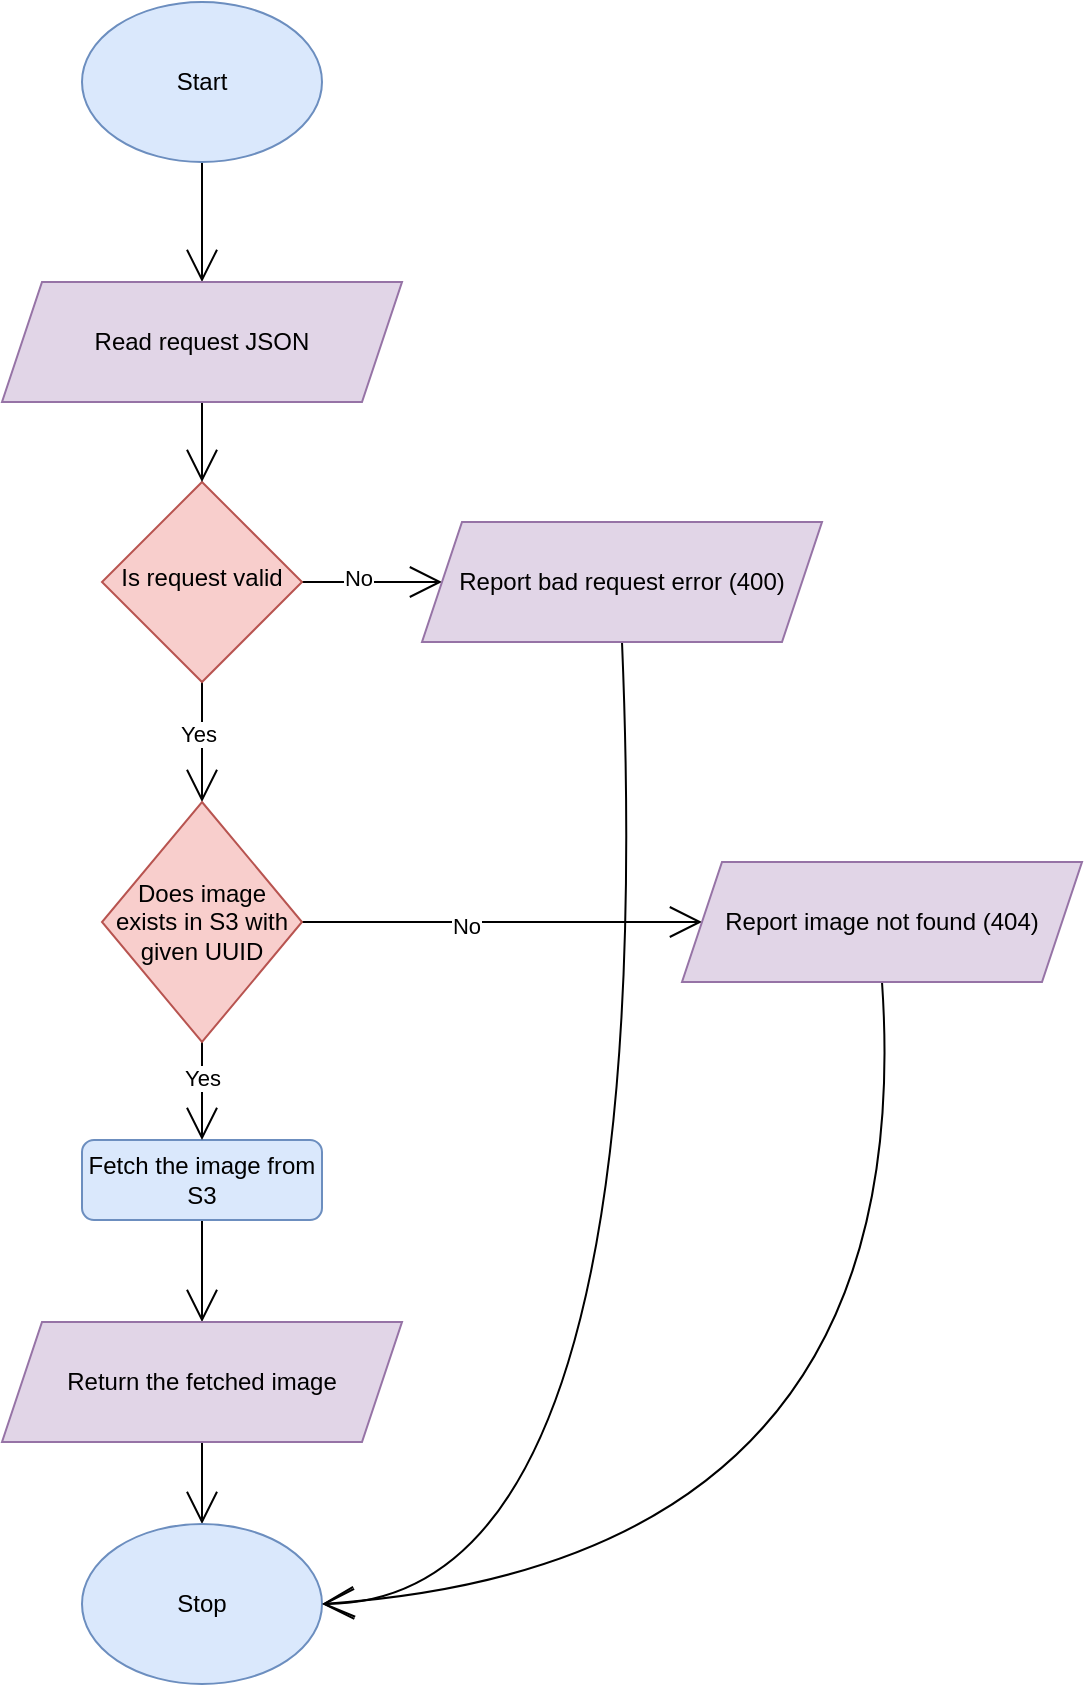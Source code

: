 <mxfile version="15.3.5" type="github">
  <diagram id="Hn5upftaAB7G7aynxQbW" name="Page-1">
    <mxGraphModel dx="921" dy="1161" grid="1" gridSize="10" guides="1" tooltips="1" connect="1" arrows="1" fold="1" page="1" pageScale="1" pageWidth="827" pageHeight="1169" math="0" shadow="0">
      <root>
        <mxCell id="0" />
        <mxCell id="1" parent="0" />
        <mxCell id="UqMo1RthhdV8ZSrch3V6-1" style="edgeStyle=none;curved=1;rounded=0;orthogonalLoop=1;jettySize=auto;html=1;exitX=0.5;exitY=1;exitDx=0;exitDy=0;endArrow=open;startSize=14;endSize=14;sourcePerimeterSpacing=8;targetPerimeterSpacing=8;entryX=0.5;entryY=0;entryDx=0;entryDy=0;" edge="1" parent="1" source="UqMo1RthhdV8ZSrch3V6-14" target="UqMo1RthhdV8ZSrch3V6-19">
          <mxGeometry relative="1" as="geometry">
            <mxPoint x="220" y="120" as="sourcePoint" />
            <mxPoint x="220" y="190" as="targetPoint" />
          </mxGeometry>
        </mxCell>
        <mxCell id="UqMo1RthhdV8ZSrch3V6-2" style="edgeStyle=none;curved=1;rounded=0;orthogonalLoop=1;jettySize=auto;html=1;endArrow=open;startSize=14;endSize=14;sourcePerimeterSpacing=8;targetPerimeterSpacing=8;entryX=0;entryY=0.5;entryDx=0;entryDy=0;exitX=1;exitY=0.5;exitDx=0;exitDy=0;" edge="1" parent="1" source="UqMo1RthhdV8ZSrch3V6-5" target="UqMo1RthhdV8ZSrch3V6-17">
          <mxGeometry relative="1" as="geometry">
            <mxPoint x="390" y="320" as="targetPoint" />
          </mxGeometry>
        </mxCell>
        <mxCell id="UqMo1RthhdV8ZSrch3V6-3" value="No" style="edgeLabel;html=1;align=center;verticalAlign=middle;resizable=0;points=[];" vertex="1" connectable="0" parent="UqMo1RthhdV8ZSrch3V6-2">
          <mxGeometry x="-0.217" y="2" relative="1" as="geometry">
            <mxPoint as="offset" />
          </mxGeometry>
        </mxCell>
        <mxCell id="UqMo1RthhdV8ZSrch3V6-21" style="edgeStyle=none;curved=1;rounded=0;orthogonalLoop=1;jettySize=auto;html=1;exitX=0.5;exitY=1;exitDx=0;exitDy=0;entryX=0.5;entryY=0;entryDx=0;entryDy=0;endArrow=open;startSize=14;endSize=14;sourcePerimeterSpacing=8;targetPerimeterSpacing=8;" edge="1" parent="1" source="UqMo1RthhdV8ZSrch3V6-5" target="UqMo1RthhdV8ZSrch3V6-20">
          <mxGeometry relative="1" as="geometry" />
        </mxCell>
        <mxCell id="UqMo1RthhdV8ZSrch3V6-22" value="Yes" style="edgeLabel;html=1;align=center;verticalAlign=middle;resizable=0;points=[];" vertex="1" connectable="0" parent="UqMo1RthhdV8ZSrch3V6-21">
          <mxGeometry x="-0.15" y="-2" relative="1" as="geometry">
            <mxPoint as="offset" />
          </mxGeometry>
        </mxCell>
        <mxCell id="UqMo1RthhdV8ZSrch3V6-5" value="Is request valid" style="rhombus;whiteSpace=wrap;html=1;shadow=0;fontFamily=Helvetica;fontSize=12;align=center;strokeWidth=1;spacing=6;spacingTop=-4;fillColor=#f8cecc;strokeColor=#b85450;" vertex="1" parent="1">
          <mxGeometry x="170" y="260" width="100" height="100" as="geometry" />
        </mxCell>
        <mxCell id="UqMo1RthhdV8ZSrch3V6-6" style="edgeStyle=none;curved=1;rounded=0;orthogonalLoop=1;jettySize=auto;html=1;exitX=0.5;exitY=1;exitDx=0;exitDy=0;entryX=1;entryY=0.5;entryDx=0;entryDy=0;endArrow=open;startSize=14;endSize=14;sourcePerimeterSpacing=8;targetPerimeterSpacing=8;" edge="1" parent="1" source="UqMo1RthhdV8ZSrch3V6-17" target="UqMo1RthhdV8ZSrch3V6-15">
          <mxGeometry relative="1" as="geometry">
            <mxPoint x="450" y="340" as="sourcePoint" />
            <Array as="points">
              <mxPoint x="450" y="820" />
            </Array>
          </mxGeometry>
        </mxCell>
        <mxCell id="UqMo1RthhdV8ZSrch3V6-7" style="edgeStyle=none;curved=1;rounded=0;orthogonalLoop=1;jettySize=auto;html=1;exitX=0.5;exitY=1;exitDx=0;exitDy=0;endArrow=open;startSize=14;endSize=14;sourcePerimeterSpacing=8;targetPerimeterSpacing=8;entryX=0.5;entryY=0;entryDx=0;entryDy=0;" edge="1" parent="1" source="UqMo1RthhdV8ZSrch3V6-8" target="UqMo1RthhdV8ZSrch3V6-16">
          <mxGeometry relative="1" as="geometry">
            <mxPoint x="220" y="870" as="targetPoint" />
          </mxGeometry>
        </mxCell>
        <mxCell id="UqMo1RthhdV8ZSrch3V6-8" value="Fetch the image from S3" style="rounded=1;whiteSpace=wrap;html=1;fontSize=12;glass=0;strokeWidth=1;shadow=0;fillColor=#dae8fc;strokeColor=#6c8ebf;" vertex="1" parent="1">
          <mxGeometry x="160" y="589" width="120" height="40" as="geometry" />
        </mxCell>
        <mxCell id="UqMo1RthhdV8ZSrch3V6-13" style="edgeStyle=none;curved=1;rounded=0;orthogonalLoop=1;jettySize=auto;html=1;exitX=0.5;exitY=1;exitDx=0;exitDy=0;entryX=0.5;entryY=0;entryDx=0;entryDy=0;endArrow=open;startSize=14;endSize=14;sourcePerimeterSpacing=8;targetPerimeterSpacing=8;" edge="1" parent="1" source="UqMo1RthhdV8ZSrch3V6-16" target="UqMo1RthhdV8ZSrch3V6-15">
          <mxGeometry relative="1" as="geometry">
            <mxPoint x="220" y="720" as="sourcePoint" />
          </mxGeometry>
        </mxCell>
        <mxCell id="UqMo1RthhdV8ZSrch3V6-14" value="Start" style="ellipse;whiteSpace=wrap;html=1;hachureGap=4;pointerEvents=0;fillColor=#dae8fc;strokeColor=#6c8ebf;" vertex="1" parent="1">
          <mxGeometry x="160" y="20" width="120" height="80" as="geometry" />
        </mxCell>
        <mxCell id="UqMo1RthhdV8ZSrch3V6-15" value="Stop" style="ellipse;whiteSpace=wrap;html=1;hachureGap=4;pointerEvents=0;fillColor=#dae8fc;strokeColor=#6c8ebf;" vertex="1" parent="1">
          <mxGeometry x="160" y="781" width="120" height="80" as="geometry" />
        </mxCell>
        <mxCell id="UqMo1RthhdV8ZSrch3V6-16" value="&lt;span&gt;Return the fetched image&lt;/span&gt;" style="shape=parallelogram;perimeter=parallelogramPerimeter;whiteSpace=wrap;html=1;fixedSize=1;hachureGap=4;pointerEvents=0;fillColor=#e1d5e7;strokeColor=#9673a6;" vertex="1" parent="1">
          <mxGeometry x="120" y="680" width="200" height="60" as="geometry" />
        </mxCell>
        <mxCell id="UqMo1RthhdV8ZSrch3V6-17" value="Report bad request error (400)" style="shape=parallelogram;perimeter=parallelogramPerimeter;whiteSpace=wrap;html=1;fixedSize=1;hachureGap=4;pointerEvents=0;fillColor=#e1d5e7;strokeColor=#9673a6;" vertex="1" parent="1">
          <mxGeometry x="330" y="280" width="200" height="60" as="geometry" />
        </mxCell>
        <mxCell id="UqMo1RthhdV8ZSrch3V6-18" style="edgeStyle=none;curved=1;rounded=0;orthogonalLoop=1;jettySize=auto;html=1;exitX=0.5;exitY=1;exitDx=0;exitDy=0;entryX=0.5;entryY=0;entryDx=0;entryDy=0;endArrow=open;startSize=14;endSize=14;sourcePerimeterSpacing=8;targetPerimeterSpacing=8;" edge="1" parent="1" source="UqMo1RthhdV8ZSrch3V6-19" target="UqMo1RthhdV8ZSrch3V6-5">
          <mxGeometry relative="1" as="geometry" />
        </mxCell>
        <mxCell id="UqMo1RthhdV8ZSrch3V6-19" value="Read request JSON" style="shape=parallelogram;perimeter=parallelogramPerimeter;whiteSpace=wrap;html=1;fixedSize=1;hachureGap=4;pointerEvents=0;fillColor=#e1d5e7;strokeColor=#9673a6;" vertex="1" parent="1">
          <mxGeometry x="120" y="160" width="200" height="60" as="geometry" />
        </mxCell>
        <mxCell id="UqMo1RthhdV8ZSrch3V6-24" style="edgeStyle=none;curved=1;rounded=0;orthogonalLoop=1;jettySize=auto;html=1;exitX=1;exitY=0.5;exitDx=0;exitDy=0;entryX=0;entryY=0.5;entryDx=0;entryDy=0;endArrow=open;startSize=14;endSize=14;sourcePerimeterSpacing=8;targetPerimeterSpacing=8;" edge="1" parent="1" source="UqMo1RthhdV8ZSrch3V6-20" target="UqMo1RthhdV8ZSrch3V6-23">
          <mxGeometry relative="1" as="geometry" />
        </mxCell>
        <mxCell id="UqMo1RthhdV8ZSrch3V6-26" value="No" style="edgeLabel;html=1;align=center;verticalAlign=middle;resizable=0;points=[];" vertex="1" connectable="0" parent="UqMo1RthhdV8ZSrch3V6-24">
          <mxGeometry x="-0.18" y="-2" relative="1" as="geometry">
            <mxPoint as="offset" />
          </mxGeometry>
        </mxCell>
        <mxCell id="UqMo1RthhdV8ZSrch3V6-27" style="edgeStyle=none;curved=1;rounded=0;orthogonalLoop=1;jettySize=auto;html=1;exitX=0.5;exitY=1;exitDx=0;exitDy=0;entryX=0.5;entryY=0;entryDx=0;entryDy=0;endArrow=open;startSize=14;endSize=14;sourcePerimeterSpacing=8;targetPerimeterSpacing=8;" edge="1" parent="1" source="UqMo1RthhdV8ZSrch3V6-20" target="UqMo1RthhdV8ZSrch3V6-8">
          <mxGeometry relative="1" as="geometry" />
        </mxCell>
        <mxCell id="UqMo1RthhdV8ZSrch3V6-28" value="Yes" style="edgeLabel;html=1;align=center;verticalAlign=middle;resizable=0;points=[];" vertex="1" connectable="0" parent="UqMo1RthhdV8ZSrch3V6-27">
          <mxGeometry x="-0.257" relative="1" as="geometry">
            <mxPoint as="offset" />
          </mxGeometry>
        </mxCell>
        <mxCell id="UqMo1RthhdV8ZSrch3V6-20" value="Does image exists in S3 with given UUID" style="rhombus;whiteSpace=wrap;html=1;hachureGap=4;pointerEvents=0;fillColor=#f8cecc;strokeColor=#b85450;" vertex="1" parent="1">
          <mxGeometry x="170" y="420" width="100" height="120" as="geometry" />
        </mxCell>
        <mxCell id="UqMo1RthhdV8ZSrch3V6-25" style="edgeStyle=none;curved=1;rounded=0;orthogonalLoop=1;jettySize=auto;html=1;exitX=0.5;exitY=1;exitDx=0;exitDy=0;entryX=1;entryY=0.5;entryDx=0;entryDy=0;endArrow=open;startSize=14;endSize=14;sourcePerimeterSpacing=8;targetPerimeterSpacing=8;" edge="1" parent="1" source="UqMo1RthhdV8ZSrch3V6-23" target="UqMo1RthhdV8ZSrch3V6-15">
          <mxGeometry relative="1" as="geometry">
            <Array as="points">
              <mxPoint x="580" y="800" />
            </Array>
          </mxGeometry>
        </mxCell>
        <mxCell id="UqMo1RthhdV8ZSrch3V6-23" value="Report image not found (404)" style="shape=parallelogram;perimeter=parallelogramPerimeter;whiteSpace=wrap;html=1;fixedSize=1;hachureGap=4;pointerEvents=0;fillColor=#e1d5e7;strokeColor=#9673a6;" vertex="1" parent="1">
          <mxGeometry x="460" y="450" width="200" height="60" as="geometry" />
        </mxCell>
      </root>
    </mxGraphModel>
  </diagram>
</mxfile>
